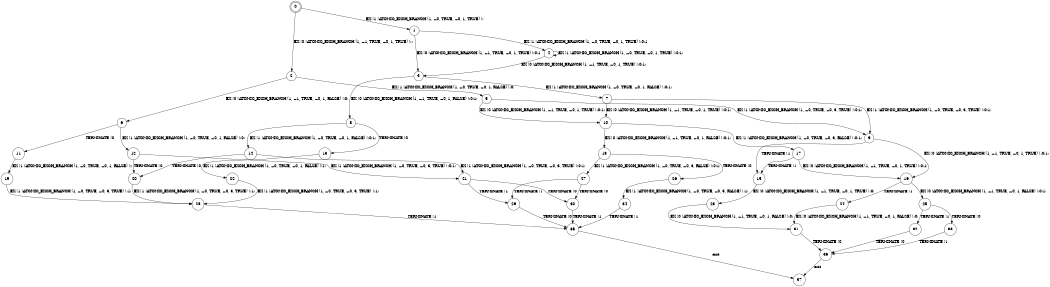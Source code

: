 digraph BCG {
size = "7, 10.5";
center = TRUE;
node [shape = circle];
0 [peripheries = 2];
0 -> 1 [label = "EX !1 !ATOMIC_EXCH_BRANCH (1, +0, TRUE, +0, 1, TRUE) !::"];
0 -> 2 [label = "EX !0 !ATOMIC_EXCH_BRANCH (1, +1, TRUE, +0, 1, TRUE) !::"];
1 -> 3 [label = "EX !0 !ATOMIC_EXCH_BRANCH (1, +1, TRUE, +0, 1, TRUE) !:0:1:"];
1 -> 4 [label = "EX !1 !ATOMIC_EXCH_BRANCH (1, +0, TRUE, +0, 1, TRUE) !:0:1:"];
2 -> 5 [label = "EX !1 !ATOMIC_EXCH_BRANCH (1, +0, TRUE, +0, 1, FALSE) !:0:"];
2 -> 6 [label = "EX !0 !ATOMIC_EXCH_BRANCH (1, +1, TRUE, +0, 1, FALSE) !:0:"];
3 -> 7 [label = "EX !1 !ATOMIC_EXCH_BRANCH (1, +0, TRUE, +0, 1, FALSE) !:0:1:"];
3 -> 8 [label = "EX !0 !ATOMIC_EXCH_BRANCH (1, +1, TRUE, +0, 1, FALSE) !:0:1:"];
4 -> 3 [label = "EX !0 !ATOMIC_EXCH_BRANCH (1, +1, TRUE, +0, 1, TRUE) !:0:1:"];
4 -> 4 [label = "EX !1 !ATOMIC_EXCH_BRANCH (1, +0, TRUE, +0, 1, TRUE) !:0:1:"];
5 -> 9 [label = "EX !1 !ATOMIC_EXCH_BRANCH (1, +0, TRUE, +0, 3, TRUE) !:0:1:"];
5 -> 10 [label = "EX !0 !ATOMIC_EXCH_BRANCH (1, +1, TRUE, +0, 1, TRUE) !:0:1:"];
6 -> 11 [label = "TERMINATE !0"];
6 -> 12 [label = "EX !1 !ATOMIC_EXCH_BRANCH (1, +0, TRUE, +0, 1, FALSE) !:0:"];
7 -> 9 [label = "EX !1 !ATOMIC_EXCH_BRANCH (1, +0, TRUE, +0, 3, TRUE) !:0:1:"];
7 -> 10 [label = "EX !0 !ATOMIC_EXCH_BRANCH (1, +1, TRUE, +0, 1, TRUE) !:0:1:"];
8 -> 13 [label = "TERMINATE !0"];
8 -> 14 [label = "EX !1 !ATOMIC_EXCH_BRANCH (1, +0, TRUE, +0, 1, FALSE) !:0:1:"];
9 -> 15 [label = "TERMINATE !1"];
9 -> 16 [label = "EX !0 !ATOMIC_EXCH_BRANCH (1, +1, TRUE, +0, 1, TRUE) !:0:1:"];
10 -> 17 [label = "EX !1 !ATOMIC_EXCH_BRANCH (1, +0, TRUE, +0, 3, FALSE) !:0:1:"];
10 -> 18 [label = "EX !0 !ATOMIC_EXCH_BRANCH (1, +1, TRUE, +0, 1, FALSE) !:0:1:"];
11 -> 19 [label = "EX !1 !ATOMIC_EXCH_BRANCH (1, +0, TRUE, +0, 1, FALSE) !::"];
12 -> 20 [label = "TERMINATE !0"];
12 -> 21 [label = "EX !1 !ATOMIC_EXCH_BRANCH (1, +0, TRUE, +0, 3, TRUE) !:0:1:"];
13 -> 22 [label = "EX !1 !ATOMIC_EXCH_BRANCH (1, +0, TRUE, +0, 1, FALSE) !:1:"];
14 -> 20 [label = "TERMINATE !0"];
14 -> 21 [label = "EX !1 !ATOMIC_EXCH_BRANCH (1, +0, TRUE, +0, 3, TRUE) !:0:1:"];
15 -> 23 [label = "EX !0 !ATOMIC_EXCH_BRANCH (1, +1, TRUE, +0, 1, TRUE) !:0:"];
16 -> 24 [label = "TERMINATE !1"];
16 -> 25 [label = "EX !0 !ATOMIC_EXCH_BRANCH (1, +1, TRUE, +0, 1, FALSE) !:0:1:"];
17 -> 15 [label = "TERMINATE !1"];
17 -> 16 [label = "EX !0 !ATOMIC_EXCH_BRANCH (1, +1, TRUE, +0, 1, TRUE) !:0:1:"];
18 -> 26 [label = "TERMINATE !0"];
18 -> 27 [label = "EX !1 !ATOMIC_EXCH_BRANCH (1, +0, TRUE, +0, 3, FALSE) !:0:1:"];
19 -> 28 [label = "EX !1 !ATOMIC_EXCH_BRANCH (1, +0, TRUE, +0, 3, TRUE) !:1:"];
20 -> 28 [label = "EX !1 !ATOMIC_EXCH_BRANCH (1, +0, TRUE, +0, 3, TRUE) !:1:"];
21 -> 29 [label = "TERMINATE !1"];
21 -> 30 [label = "TERMINATE !0"];
22 -> 28 [label = "EX !1 !ATOMIC_EXCH_BRANCH (1, +0, TRUE, +0, 3, TRUE) !:1:"];
23 -> 31 [label = "EX !0 !ATOMIC_EXCH_BRANCH (1, +1, TRUE, +0, 1, FALSE) !:0:"];
24 -> 31 [label = "EX !0 !ATOMIC_EXCH_BRANCH (1, +1, TRUE, +0, 1, FALSE) !:0:"];
25 -> 32 [label = "TERMINATE !1"];
25 -> 33 [label = "TERMINATE !0"];
26 -> 34 [label = "EX !1 !ATOMIC_EXCH_BRANCH (1, +0, TRUE, +0, 3, FALSE) !:1:"];
27 -> 29 [label = "TERMINATE !1"];
27 -> 30 [label = "TERMINATE !0"];
28 -> 35 [label = "TERMINATE !1"];
29 -> 35 [label = "TERMINATE !0"];
30 -> 35 [label = "TERMINATE !1"];
31 -> 36 [label = "TERMINATE !0"];
32 -> 36 [label = "TERMINATE !0"];
33 -> 36 [label = "TERMINATE !1"];
34 -> 35 [label = "TERMINATE !1"];
35 -> 37 [label = "exit"];
36 -> 37 [label = "exit"];
}
